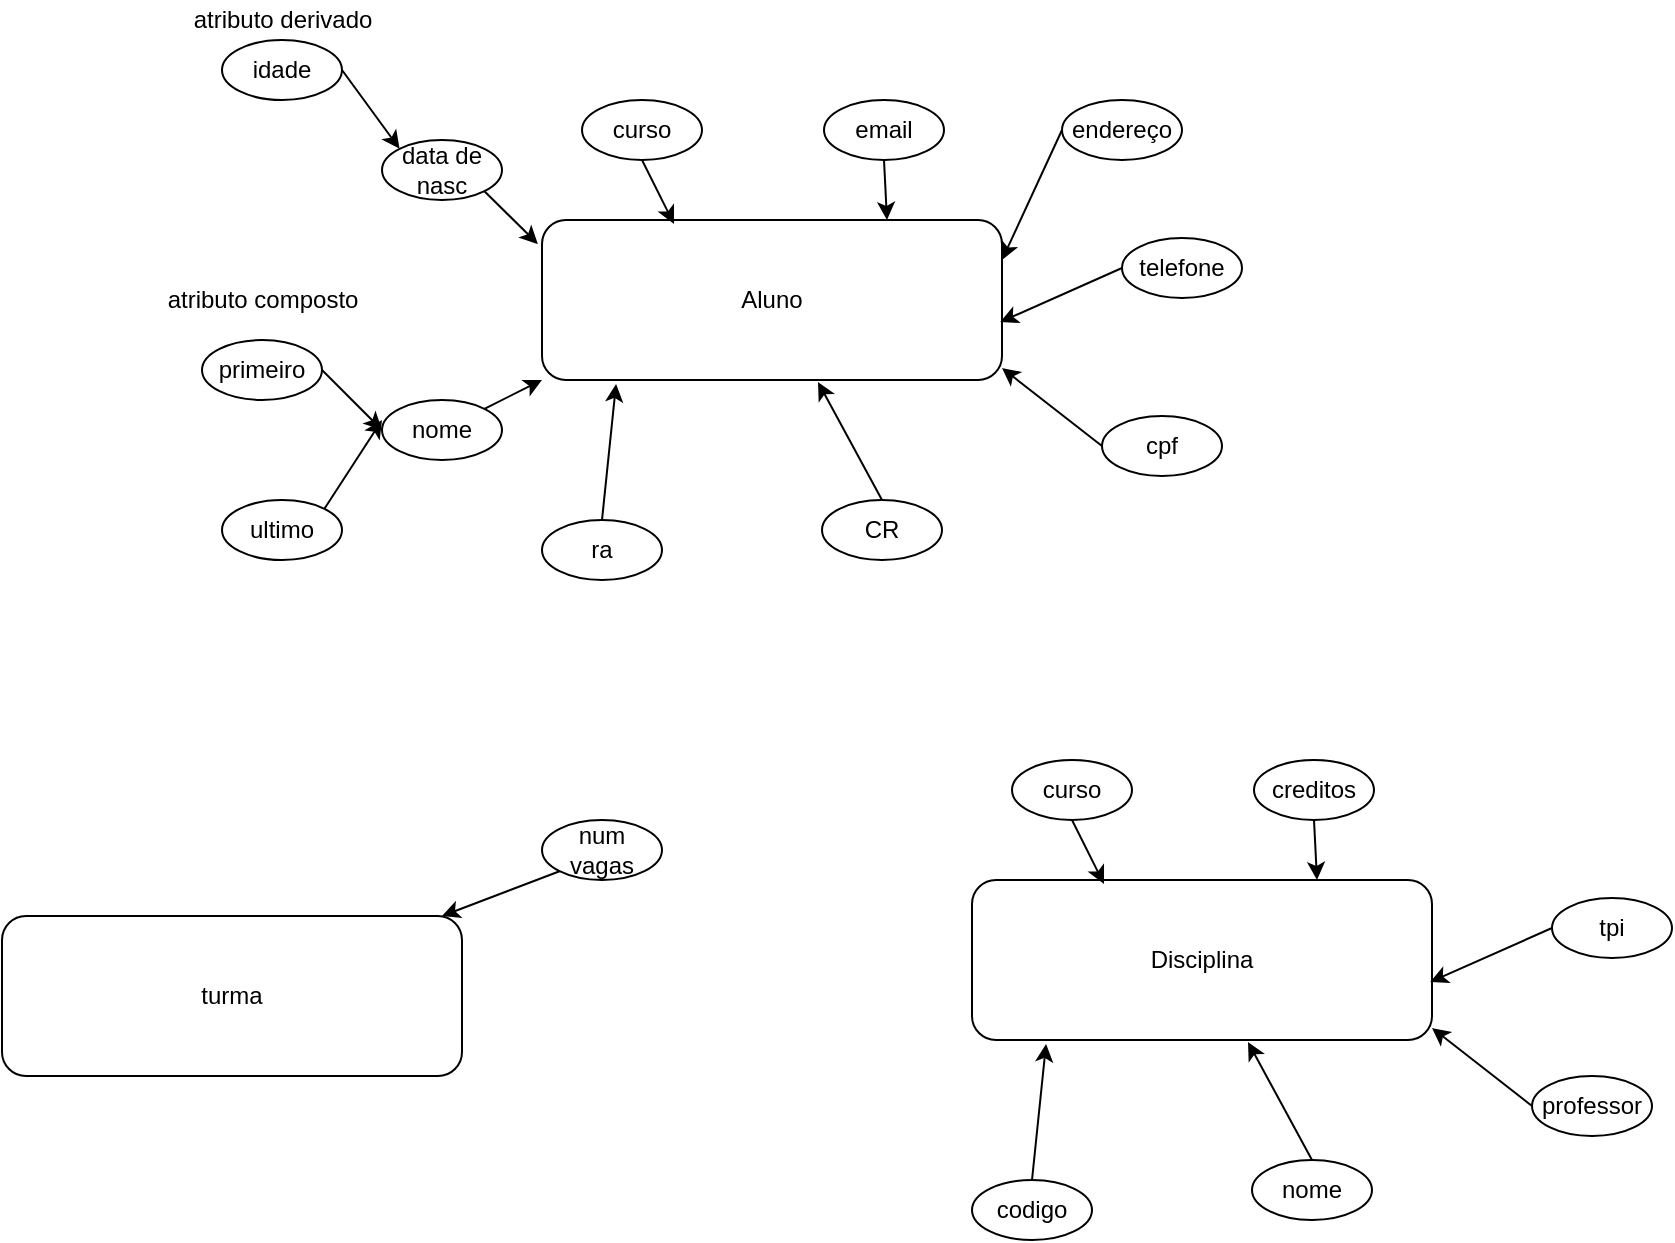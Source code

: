<mxfile version="13.7.7" type="github">
  <diagram id="C5RBs43oDa-KdzZeNtuy" name="Page-1">
    <mxGraphModel dx="1935" dy="452" grid="1" gridSize="10" guides="1" tooltips="1" connect="1" arrows="1" fold="1" page="1" pageScale="1" pageWidth="827" pageHeight="1169" math="0" shadow="0">
      <root>
        <mxCell id="WIyWlLk6GJQsqaUBKTNV-0" />
        <mxCell id="WIyWlLk6GJQsqaUBKTNV-1" parent="WIyWlLk6GJQsqaUBKTNV-0" />
        <mxCell id="WIyWlLk6GJQsqaUBKTNV-3" value="Aluno" style="rounded=1;whiteSpace=wrap;html=1;fontSize=12;glass=0;strokeWidth=1;shadow=0;" parent="WIyWlLk6GJQsqaUBKTNV-1" vertex="1">
          <mxGeometry x="190" y="120" width="230" height="80" as="geometry" />
        </mxCell>
        <mxCell id="6PH-ZL3J4yABsdgLi1e8-20" style="edgeStyle=none;rounded=0;orthogonalLoop=1;jettySize=auto;html=1;exitX=1;exitY=0;exitDx=0;exitDy=0;entryX=0;entryY=1;entryDx=0;entryDy=0;" edge="1" parent="WIyWlLk6GJQsqaUBKTNV-1" source="6PH-ZL3J4yABsdgLi1e8-0" target="WIyWlLk6GJQsqaUBKTNV-3">
          <mxGeometry relative="1" as="geometry" />
        </mxCell>
        <mxCell id="6PH-ZL3J4yABsdgLi1e8-0" value="nome" style="ellipse;whiteSpace=wrap;html=1;" vertex="1" parent="WIyWlLk6GJQsqaUBKTNV-1">
          <mxGeometry x="110" y="210" width="60" height="30" as="geometry" />
        </mxCell>
        <mxCell id="6PH-ZL3J4yABsdgLi1e8-21" style="edgeStyle=none;rounded=0;orthogonalLoop=1;jettySize=auto;html=1;exitX=0.5;exitY=0;exitDx=0;exitDy=0;entryX=0.161;entryY=1.025;entryDx=0;entryDy=0;entryPerimeter=0;" edge="1" parent="WIyWlLk6GJQsqaUBKTNV-1" source="6PH-ZL3J4yABsdgLi1e8-1" target="WIyWlLk6GJQsqaUBKTNV-3">
          <mxGeometry relative="1" as="geometry" />
        </mxCell>
        <mxCell id="6PH-ZL3J4yABsdgLi1e8-1" value="ra" style="ellipse;whiteSpace=wrap;html=1;" vertex="1" parent="WIyWlLk6GJQsqaUBKTNV-1">
          <mxGeometry x="190" y="270" width="60" height="30" as="geometry" />
        </mxCell>
        <mxCell id="6PH-ZL3J4yABsdgLi1e8-22" style="edgeStyle=none;rounded=0;orthogonalLoop=1;jettySize=auto;html=1;exitX=0.5;exitY=0;exitDx=0;exitDy=0;entryX=0.6;entryY=1.013;entryDx=0;entryDy=0;entryPerimeter=0;" edge="1" parent="WIyWlLk6GJQsqaUBKTNV-1" source="6PH-ZL3J4yABsdgLi1e8-2" target="WIyWlLk6GJQsqaUBKTNV-3">
          <mxGeometry relative="1" as="geometry" />
        </mxCell>
        <mxCell id="6PH-ZL3J4yABsdgLi1e8-2" value="CR" style="ellipse;whiteSpace=wrap;html=1;" vertex="1" parent="WIyWlLk6GJQsqaUBKTNV-1">
          <mxGeometry x="330" y="260" width="60" height="30" as="geometry" />
        </mxCell>
        <mxCell id="6PH-ZL3J4yABsdgLi1e8-24" style="edgeStyle=none;rounded=0;orthogonalLoop=1;jettySize=auto;html=1;exitX=0;exitY=0.5;exitDx=0;exitDy=0;entryX=1;entryY=0.925;entryDx=0;entryDy=0;entryPerimeter=0;" edge="1" parent="WIyWlLk6GJQsqaUBKTNV-1" source="6PH-ZL3J4yABsdgLi1e8-3" target="WIyWlLk6GJQsqaUBKTNV-3">
          <mxGeometry relative="1" as="geometry" />
        </mxCell>
        <mxCell id="6PH-ZL3J4yABsdgLi1e8-3" value="cpf" style="ellipse;whiteSpace=wrap;html=1;" vertex="1" parent="WIyWlLk6GJQsqaUBKTNV-1">
          <mxGeometry x="470" y="218" width="60" height="30" as="geometry" />
        </mxCell>
        <mxCell id="6PH-ZL3J4yABsdgLi1e8-23" style="edgeStyle=none;rounded=0;orthogonalLoop=1;jettySize=auto;html=1;exitX=0;exitY=0.5;exitDx=0;exitDy=0;entryX=0.996;entryY=0.638;entryDx=0;entryDy=0;entryPerimeter=0;" edge="1" parent="WIyWlLk6GJQsqaUBKTNV-1" source="6PH-ZL3J4yABsdgLi1e8-4" target="WIyWlLk6GJQsqaUBKTNV-3">
          <mxGeometry relative="1" as="geometry" />
        </mxCell>
        <mxCell id="6PH-ZL3J4yABsdgLi1e8-4" value="telefone" style="ellipse;whiteSpace=wrap;html=1;" vertex="1" parent="WIyWlLk6GJQsqaUBKTNV-1">
          <mxGeometry x="480" y="129" width="60" height="30" as="geometry" />
        </mxCell>
        <mxCell id="6PH-ZL3J4yABsdgLi1e8-17" style="edgeStyle=none;rounded=0;orthogonalLoop=1;jettySize=auto;html=1;exitX=0.5;exitY=1;exitDx=0;exitDy=0;entryX=0.75;entryY=0;entryDx=0;entryDy=0;" edge="1" parent="WIyWlLk6GJQsqaUBKTNV-1" source="6PH-ZL3J4yABsdgLi1e8-5" target="WIyWlLk6GJQsqaUBKTNV-3">
          <mxGeometry relative="1" as="geometry" />
        </mxCell>
        <mxCell id="6PH-ZL3J4yABsdgLi1e8-5" value="email" style="ellipse;whiteSpace=wrap;html=1;" vertex="1" parent="WIyWlLk6GJQsqaUBKTNV-1">
          <mxGeometry x="331" y="60" width="60" height="30" as="geometry" />
        </mxCell>
        <mxCell id="6PH-ZL3J4yABsdgLi1e8-18" style="edgeStyle=none;rounded=0;orthogonalLoop=1;jettySize=auto;html=1;exitX=0.5;exitY=1;exitDx=0;exitDy=0;entryX=0.287;entryY=0.025;entryDx=0;entryDy=0;entryPerimeter=0;" edge="1" parent="WIyWlLk6GJQsqaUBKTNV-1" source="6PH-ZL3J4yABsdgLi1e8-6" target="WIyWlLk6GJQsqaUBKTNV-3">
          <mxGeometry relative="1" as="geometry" />
        </mxCell>
        <mxCell id="6PH-ZL3J4yABsdgLi1e8-6" value="curso" style="ellipse;whiteSpace=wrap;html=1;" vertex="1" parent="WIyWlLk6GJQsqaUBKTNV-1">
          <mxGeometry x="210" y="60" width="60" height="30" as="geometry" />
        </mxCell>
        <mxCell id="6PH-ZL3J4yABsdgLi1e8-16" style="edgeStyle=none;rounded=0;orthogonalLoop=1;jettySize=auto;html=1;exitX=0;exitY=0.5;exitDx=0;exitDy=0;entryX=1;entryY=0.25;entryDx=0;entryDy=0;" edge="1" parent="WIyWlLk6GJQsqaUBKTNV-1" source="6PH-ZL3J4yABsdgLi1e8-7" target="WIyWlLk6GJQsqaUBKTNV-3">
          <mxGeometry relative="1" as="geometry" />
        </mxCell>
        <mxCell id="6PH-ZL3J4yABsdgLi1e8-7" value="endereço" style="ellipse;whiteSpace=wrap;html=1;" vertex="1" parent="WIyWlLk6GJQsqaUBKTNV-1">
          <mxGeometry x="450" y="60" width="60" height="30" as="geometry" />
        </mxCell>
        <mxCell id="6PH-ZL3J4yABsdgLi1e8-19" style="edgeStyle=none;rounded=0;orthogonalLoop=1;jettySize=auto;html=1;exitX=1;exitY=1;exitDx=0;exitDy=0;entryX=-0.009;entryY=0.15;entryDx=0;entryDy=0;entryPerimeter=0;" edge="1" parent="WIyWlLk6GJQsqaUBKTNV-1" source="6PH-ZL3J4yABsdgLi1e8-8" target="WIyWlLk6GJQsqaUBKTNV-3">
          <mxGeometry relative="1" as="geometry" />
        </mxCell>
        <mxCell id="6PH-ZL3J4yABsdgLi1e8-8" value="data de nasc" style="ellipse;whiteSpace=wrap;html=1;" vertex="1" parent="WIyWlLk6GJQsqaUBKTNV-1">
          <mxGeometry x="110" y="80" width="60" height="30" as="geometry" />
        </mxCell>
        <mxCell id="6PH-ZL3J4yABsdgLi1e8-26" style="edgeStyle=none;rounded=0;orthogonalLoop=1;jettySize=auto;html=1;exitX=1;exitY=0.5;exitDx=0;exitDy=0;entryX=0;entryY=0;entryDx=0;entryDy=0;" edge="1" parent="WIyWlLk6GJQsqaUBKTNV-1" source="6PH-ZL3J4yABsdgLi1e8-25" target="6PH-ZL3J4yABsdgLi1e8-8">
          <mxGeometry relative="1" as="geometry" />
        </mxCell>
        <mxCell id="6PH-ZL3J4yABsdgLi1e8-25" value="idade" style="ellipse;whiteSpace=wrap;html=1;" vertex="1" parent="WIyWlLk6GJQsqaUBKTNV-1">
          <mxGeometry x="30" y="30" width="60" height="30" as="geometry" />
        </mxCell>
        <mxCell id="6PH-ZL3J4yABsdgLi1e8-30" style="edgeStyle=none;rounded=0;orthogonalLoop=1;jettySize=auto;html=1;exitX=1;exitY=0;exitDx=0;exitDy=0;" edge="1" parent="WIyWlLk6GJQsqaUBKTNV-1" source="6PH-ZL3J4yABsdgLi1e8-27">
          <mxGeometry relative="1" as="geometry">
            <mxPoint x="110" y="220" as="targetPoint" />
          </mxGeometry>
        </mxCell>
        <mxCell id="6PH-ZL3J4yABsdgLi1e8-27" value="ultimo" style="ellipse;whiteSpace=wrap;html=1;" vertex="1" parent="WIyWlLk6GJQsqaUBKTNV-1">
          <mxGeometry x="30" y="260" width="60" height="30" as="geometry" />
        </mxCell>
        <mxCell id="6PH-ZL3J4yABsdgLi1e8-29" style="edgeStyle=none;rounded=0;orthogonalLoop=1;jettySize=auto;html=1;exitX=1;exitY=0.5;exitDx=0;exitDy=0;entryX=0;entryY=0.5;entryDx=0;entryDy=0;" edge="1" parent="WIyWlLk6GJQsqaUBKTNV-1" source="6PH-ZL3J4yABsdgLi1e8-28" target="6PH-ZL3J4yABsdgLi1e8-0">
          <mxGeometry relative="1" as="geometry" />
        </mxCell>
        <mxCell id="6PH-ZL3J4yABsdgLi1e8-28" value="primeiro" style="ellipse;whiteSpace=wrap;html=1;" vertex="1" parent="WIyWlLk6GJQsqaUBKTNV-1">
          <mxGeometry x="20" y="180" width="60" height="30" as="geometry" />
        </mxCell>
        <mxCell id="6PH-ZL3J4yABsdgLi1e8-31" value="atributo derivado" style="text;html=1;align=center;verticalAlign=middle;resizable=0;points=[];autosize=1;" vertex="1" parent="WIyWlLk6GJQsqaUBKTNV-1">
          <mxGeometry x="10" y="10" width="100" height="20" as="geometry" />
        </mxCell>
        <mxCell id="6PH-ZL3J4yABsdgLi1e8-32" value="atributo composto" style="text;html=1;align=center;verticalAlign=middle;resizable=0;points=[];autosize=1;" vertex="1" parent="WIyWlLk6GJQsqaUBKTNV-1">
          <mxGeometry x="-5" y="150" width="110" height="20" as="geometry" />
        </mxCell>
        <mxCell id="6PH-ZL3J4yABsdgLi1e8-33" value="Disciplina" style="rounded=1;whiteSpace=wrap;html=1;fontSize=12;glass=0;strokeWidth=1;shadow=0;" vertex="1" parent="WIyWlLk6GJQsqaUBKTNV-1">
          <mxGeometry x="405" y="450" width="230" height="80" as="geometry" />
        </mxCell>
        <mxCell id="6PH-ZL3J4yABsdgLi1e8-36" style="edgeStyle=none;rounded=0;orthogonalLoop=1;jettySize=auto;html=1;exitX=0.5;exitY=0;exitDx=0;exitDy=0;entryX=0.161;entryY=1.025;entryDx=0;entryDy=0;entryPerimeter=0;" edge="1" parent="WIyWlLk6GJQsqaUBKTNV-1" source="6PH-ZL3J4yABsdgLi1e8-37" target="6PH-ZL3J4yABsdgLi1e8-33">
          <mxGeometry relative="1" as="geometry" />
        </mxCell>
        <mxCell id="6PH-ZL3J4yABsdgLi1e8-37" value="codigo" style="ellipse;whiteSpace=wrap;html=1;" vertex="1" parent="WIyWlLk6GJQsqaUBKTNV-1">
          <mxGeometry x="405" y="600" width="60" height="30" as="geometry" />
        </mxCell>
        <mxCell id="6PH-ZL3J4yABsdgLi1e8-38" style="edgeStyle=none;rounded=0;orthogonalLoop=1;jettySize=auto;html=1;exitX=0.5;exitY=0;exitDx=0;exitDy=0;entryX=0.6;entryY=1.013;entryDx=0;entryDy=0;entryPerimeter=0;" edge="1" parent="WIyWlLk6GJQsqaUBKTNV-1" source="6PH-ZL3J4yABsdgLi1e8-39" target="6PH-ZL3J4yABsdgLi1e8-33">
          <mxGeometry relative="1" as="geometry" />
        </mxCell>
        <mxCell id="6PH-ZL3J4yABsdgLi1e8-39" value="nome" style="ellipse;whiteSpace=wrap;html=1;" vertex="1" parent="WIyWlLk6GJQsqaUBKTNV-1">
          <mxGeometry x="545" y="590" width="60" height="30" as="geometry" />
        </mxCell>
        <mxCell id="6PH-ZL3J4yABsdgLi1e8-40" style="edgeStyle=none;rounded=0;orthogonalLoop=1;jettySize=auto;html=1;exitX=0;exitY=0.5;exitDx=0;exitDy=0;entryX=1;entryY=0.925;entryDx=0;entryDy=0;entryPerimeter=0;" edge="1" parent="WIyWlLk6GJQsqaUBKTNV-1" source="6PH-ZL3J4yABsdgLi1e8-41" target="6PH-ZL3J4yABsdgLi1e8-33">
          <mxGeometry relative="1" as="geometry" />
        </mxCell>
        <mxCell id="6PH-ZL3J4yABsdgLi1e8-41" value="professor" style="ellipse;whiteSpace=wrap;html=1;" vertex="1" parent="WIyWlLk6GJQsqaUBKTNV-1">
          <mxGeometry x="685" y="548" width="60" height="30" as="geometry" />
        </mxCell>
        <mxCell id="6PH-ZL3J4yABsdgLi1e8-42" style="edgeStyle=none;rounded=0;orthogonalLoop=1;jettySize=auto;html=1;exitX=0;exitY=0.5;exitDx=0;exitDy=0;entryX=0.996;entryY=0.638;entryDx=0;entryDy=0;entryPerimeter=0;" edge="1" parent="WIyWlLk6GJQsqaUBKTNV-1" source="6PH-ZL3J4yABsdgLi1e8-43" target="6PH-ZL3J4yABsdgLi1e8-33">
          <mxGeometry relative="1" as="geometry" />
        </mxCell>
        <mxCell id="6PH-ZL3J4yABsdgLi1e8-43" value="tpi" style="ellipse;whiteSpace=wrap;html=1;" vertex="1" parent="WIyWlLk6GJQsqaUBKTNV-1">
          <mxGeometry x="695" y="459" width="60" height="30" as="geometry" />
        </mxCell>
        <mxCell id="6PH-ZL3J4yABsdgLi1e8-44" style="edgeStyle=none;rounded=0;orthogonalLoop=1;jettySize=auto;html=1;exitX=0.5;exitY=1;exitDx=0;exitDy=0;entryX=0.75;entryY=0;entryDx=0;entryDy=0;" edge="1" parent="WIyWlLk6GJQsqaUBKTNV-1" source="6PH-ZL3J4yABsdgLi1e8-45" target="6PH-ZL3J4yABsdgLi1e8-33">
          <mxGeometry relative="1" as="geometry" />
        </mxCell>
        <mxCell id="6PH-ZL3J4yABsdgLi1e8-45" value="creditos" style="ellipse;whiteSpace=wrap;html=1;" vertex="1" parent="WIyWlLk6GJQsqaUBKTNV-1">
          <mxGeometry x="546" y="390" width="60" height="30" as="geometry" />
        </mxCell>
        <mxCell id="6PH-ZL3J4yABsdgLi1e8-46" style="edgeStyle=none;rounded=0;orthogonalLoop=1;jettySize=auto;html=1;exitX=0.5;exitY=1;exitDx=0;exitDy=0;entryX=0.287;entryY=0.025;entryDx=0;entryDy=0;entryPerimeter=0;" edge="1" parent="WIyWlLk6GJQsqaUBKTNV-1" source="6PH-ZL3J4yABsdgLi1e8-47" target="6PH-ZL3J4yABsdgLi1e8-33">
          <mxGeometry relative="1" as="geometry" />
        </mxCell>
        <mxCell id="6PH-ZL3J4yABsdgLi1e8-47" value="curso" style="ellipse;whiteSpace=wrap;html=1;" vertex="1" parent="WIyWlLk6GJQsqaUBKTNV-1">
          <mxGeometry x="425" y="390" width="60" height="30" as="geometry" />
        </mxCell>
        <mxCell id="6PH-ZL3J4yABsdgLi1e8-60" value="turma" style="rounded=1;whiteSpace=wrap;html=1;fontSize=12;glass=0;strokeWidth=1;shadow=0;" vertex="1" parent="WIyWlLk6GJQsqaUBKTNV-1">
          <mxGeometry x="-80" y="468" width="230" height="80" as="geometry" />
        </mxCell>
        <mxCell id="6PH-ZL3J4yABsdgLi1e8-62" style="edgeStyle=none;rounded=0;orthogonalLoop=1;jettySize=auto;html=1;exitX=0;exitY=1;exitDx=0;exitDy=0;" edge="1" parent="WIyWlLk6GJQsqaUBKTNV-1" source="6PH-ZL3J4yABsdgLi1e8-61" target="6PH-ZL3J4yABsdgLi1e8-60">
          <mxGeometry relative="1" as="geometry" />
        </mxCell>
        <mxCell id="6PH-ZL3J4yABsdgLi1e8-61" value="num vagas" style="ellipse;whiteSpace=wrap;html=1;" vertex="1" parent="WIyWlLk6GJQsqaUBKTNV-1">
          <mxGeometry x="190" y="420" width="60" height="30" as="geometry" />
        </mxCell>
      </root>
    </mxGraphModel>
  </diagram>
</mxfile>
